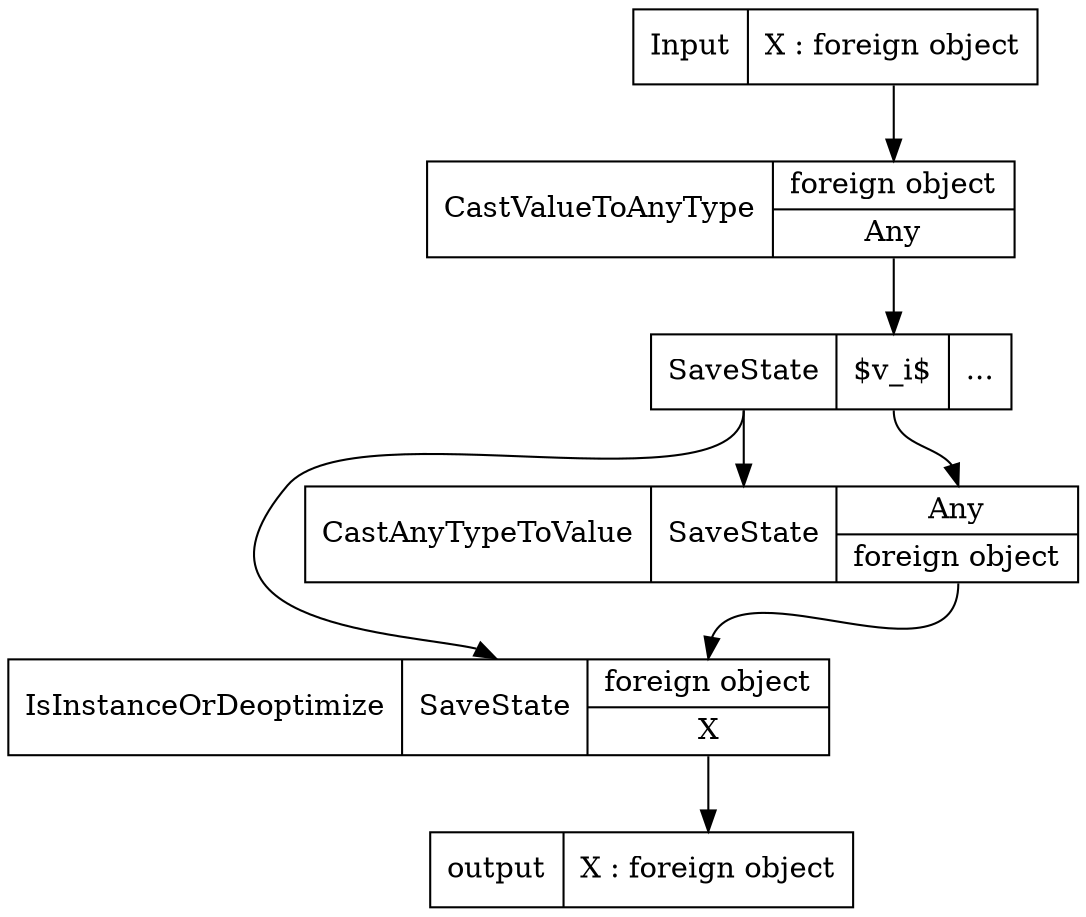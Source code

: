 digraph G {
	node [shape="record"];
	Input [label="Input|<fo>X : foreign object"];
	CastValueToAnyType [label="CastValueToAnyType|{<fo>foreign object|<a>Any}"];
	Input:fo -> CastValueToAnyType:fo;
	SaveState [label="<ss>SaveState|<s>$v_i$|..."];
	CastValueToAnyType:a -> SaveState:s:n;
	CastAnyTypeToValue [label="CastAnyTypeToValue|<ss>SaveState|{<a>Any|<fo>foreign object}"];
	SaveState:s:s -> CastAnyTypeToValue:a;
	SaveState:ss:s -> CastAnyTypeToValue:ss;
	IsInstance [label="IsInstanceOrDeoptimize|<ss>SaveState|{<fo>foreign object|<x>X}"];
	CastAnyTypeToValue:fo -> IsInstance:fo;
	SaveState:ss:s -> IsInstance:ss;
	Output [label="output|<o>X : foreign object"];
	IsInstance:x -> Output:o;
}

